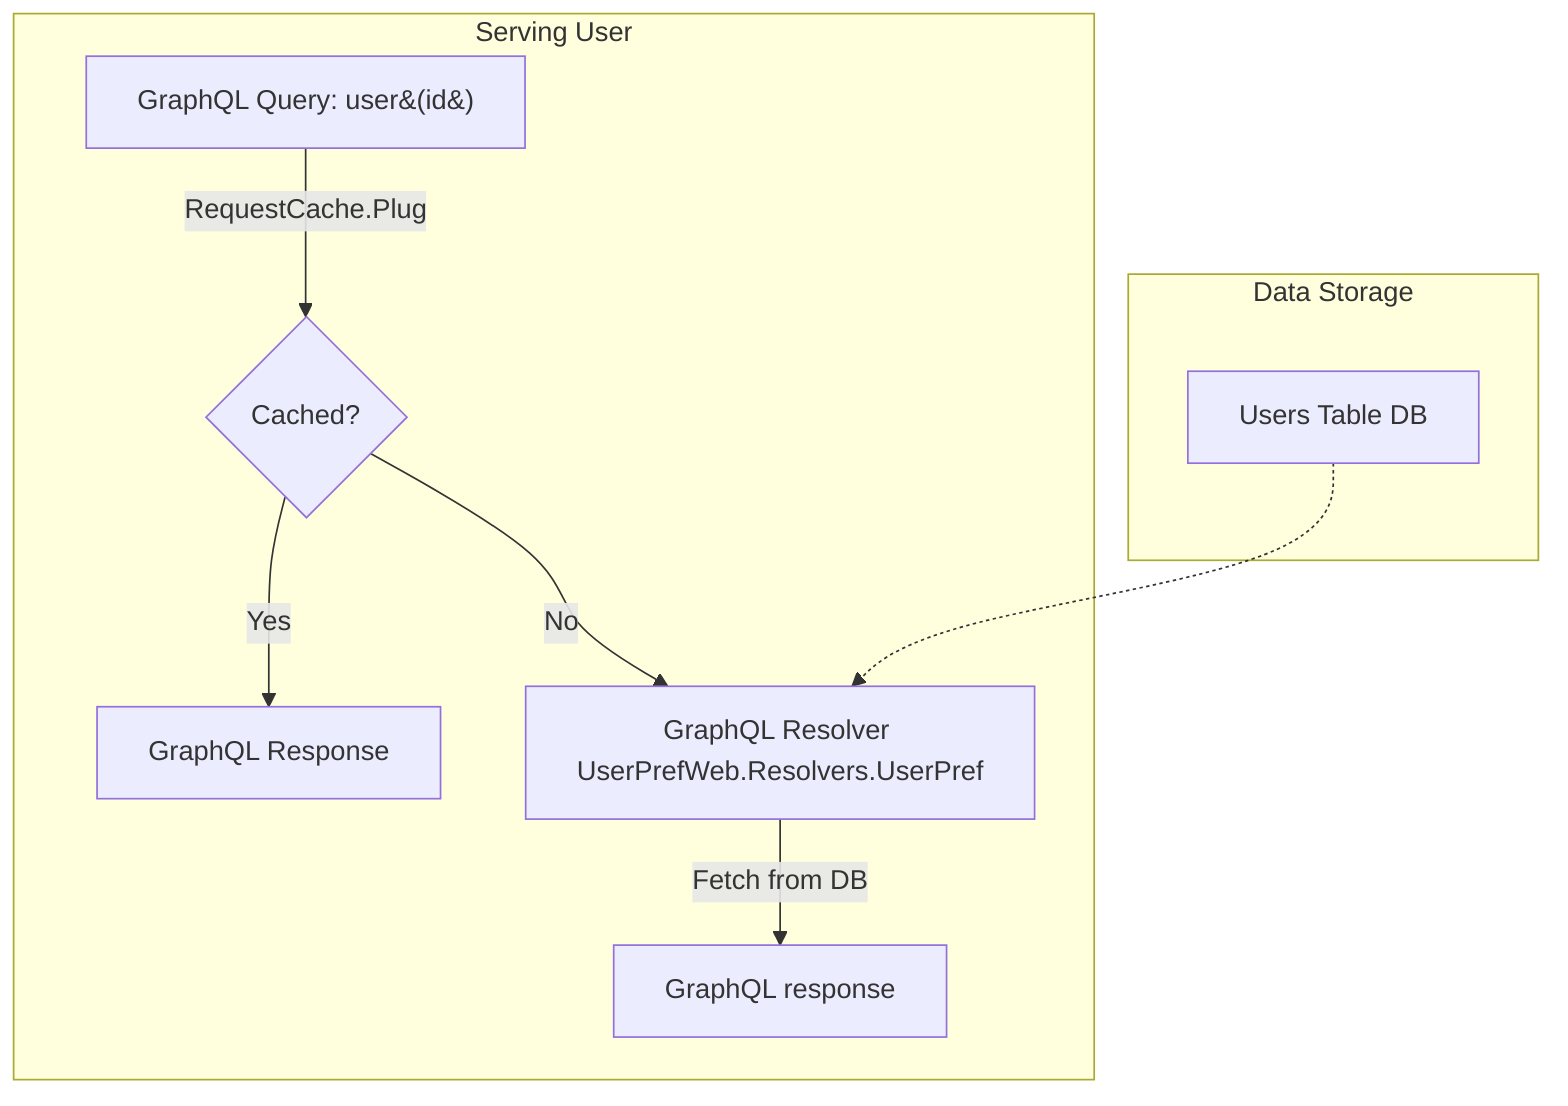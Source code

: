 graph TD;
  subgraph Serving User
    A[GraphQL Query: user&#40;id&#41;] --> |RequestCache.Plug|B{Cached?}
    B -- Yes --> C[GraphQL Response]
    B -- No --> D[GraphQL Resolver UserPrefWeb.Resolvers.UserPref]
    D --> |Fetch from DB| E[GraphQL response]

  end
  subgraph Data Storage
    M[Users Table DB] -.-> D
  end